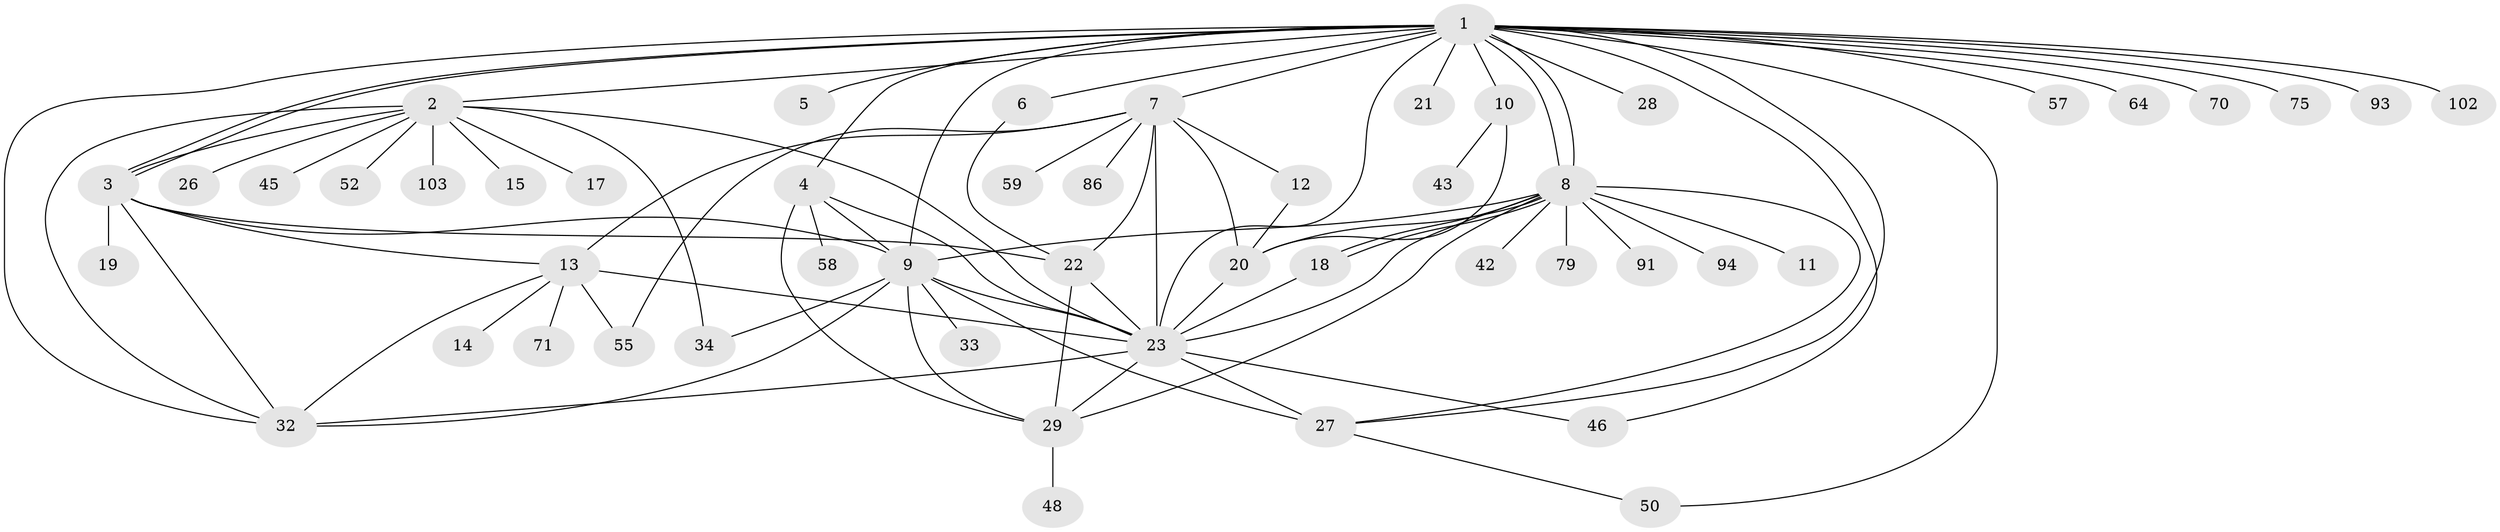 // original degree distribution, {27: 0.009708737864077669, 11: 0.009708737864077669, 8: 0.009708737864077669, 2: 0.2524271844660194, 1: 0.47572815533980584, 10: 0.009708737864077669, 14: 0.019417475728155338, 6: 0.019417475728155338, 3: 0.0970873786407767, 9: 0.009708737864077669, 7: 0.02912621359223301, 4: 0.02912621359223301, 19: 0.009708737864077669, 5: 0.019417475728155338}
// Generated by graph-tools (version 1.1) at 2025/14/03/09/25 04:14:38]
// undirected, 51 vertices, 88 edges
graph export_dot {
graph [start="1"]
  node [color=gray90,style=filled];
  1;
  2;
  3;
  4 [super="+16"];
  5;
  6;
  7;
  8;
  9 [super="+24"];
  10;
  11;
  12 [super="+31"];
  13 [super="+97"];
  14;
  15;
  17;
  18;
  19;
  20 [super="+35"];
  21;
  22 [super="+66+99+36"];
  23 [super="+54+61+100+84+89+90+92+63+53+25"];
  26;
  27 [super="+30+85"];
  28;
  29 [super="+65"];
  32 [super="+69"];
  33;
  34 [super="+44"];
  42 [super="+101"];
  43;
  45;
  46 [super="+47"];
  48;
  50;
  52 [super="+78"];
  55;
  57;
  58;
  59;
  64;
  70;
  71;
  75;
  79;
  86;
  91;
  93;
  94;
  102;
  103;
  1 -- 2;
  1 -- 3;
  1 -- 3;
  1 -- 4 [weight=2];
  1 -- 5;
  1 -- 6;
  1 -- 7;
  1 -- 8;
  1 -- 8;
  1 -- 10;
  1 -- 21;
  1 -- 28;
  1 -- 32;
  1 -- 46;
  1 -- 50;
  1 -- 57;
  1 -- 64;
  1 -- 70;
  1 -- 75;
  1 -- 93;
  1 -- 102;
  1 -- 27;
  1 -- 23 [weight=2];
  1 -- 9;
  2 -- 3;
  2 -- 15;
  2 -- 17;
  2 -- 23;
  2 -- 26;
  2 -- 32;
  2 -- 45;
  2 -- 52;
  2 -- 103;
  2 -- 34;
  3 -- 9;
  3 -- 13;
  3 -- 19;
  3 -- 32;
  3 -- 22;
  4 -- 23 [weight=2];
  4 -- 9;
  4 -- 58;
  4 -- 29;
  6 -- 22;
  7 -- 12;
  7 -- 13;
  7 -- 22 [weight=2];
  7 -- 23;
  7 -- 55;
  7 -- 59;
  7 -- 86;
  7 -- 20;
  8 -- 9;
  8 -- 11;
  8 -- 18;
  8 -- 18;
  8 -- 42;
  8 -- 79;
  8 -- 91;
  8 -- 94;
  8 -- 27;
  8 -- 20;
  8 -- 23;
  8 -- 29;
  9 -- 29;
  9 -- 23;
  9 -- 32;
  9 -- 33;
  9 -- 34;
  9 -- 27;
  10 -- 20;
  10 -- 43;
  12 -- 20;
  13 -- 14;
  13 -- 23 [weight=2];
  13 -- 32;
  13 -- 55;
  13 -- 71;
  18 -- 23;
  20 -- 23;
  22 -- 23;
  22 -- 29 [weight=2];
  23 -- 27 [weight=2];
  23 -- 32;
  23 -- 46;
  23 -- 29;
  27 -- 50;
  29 -- 48;
}
